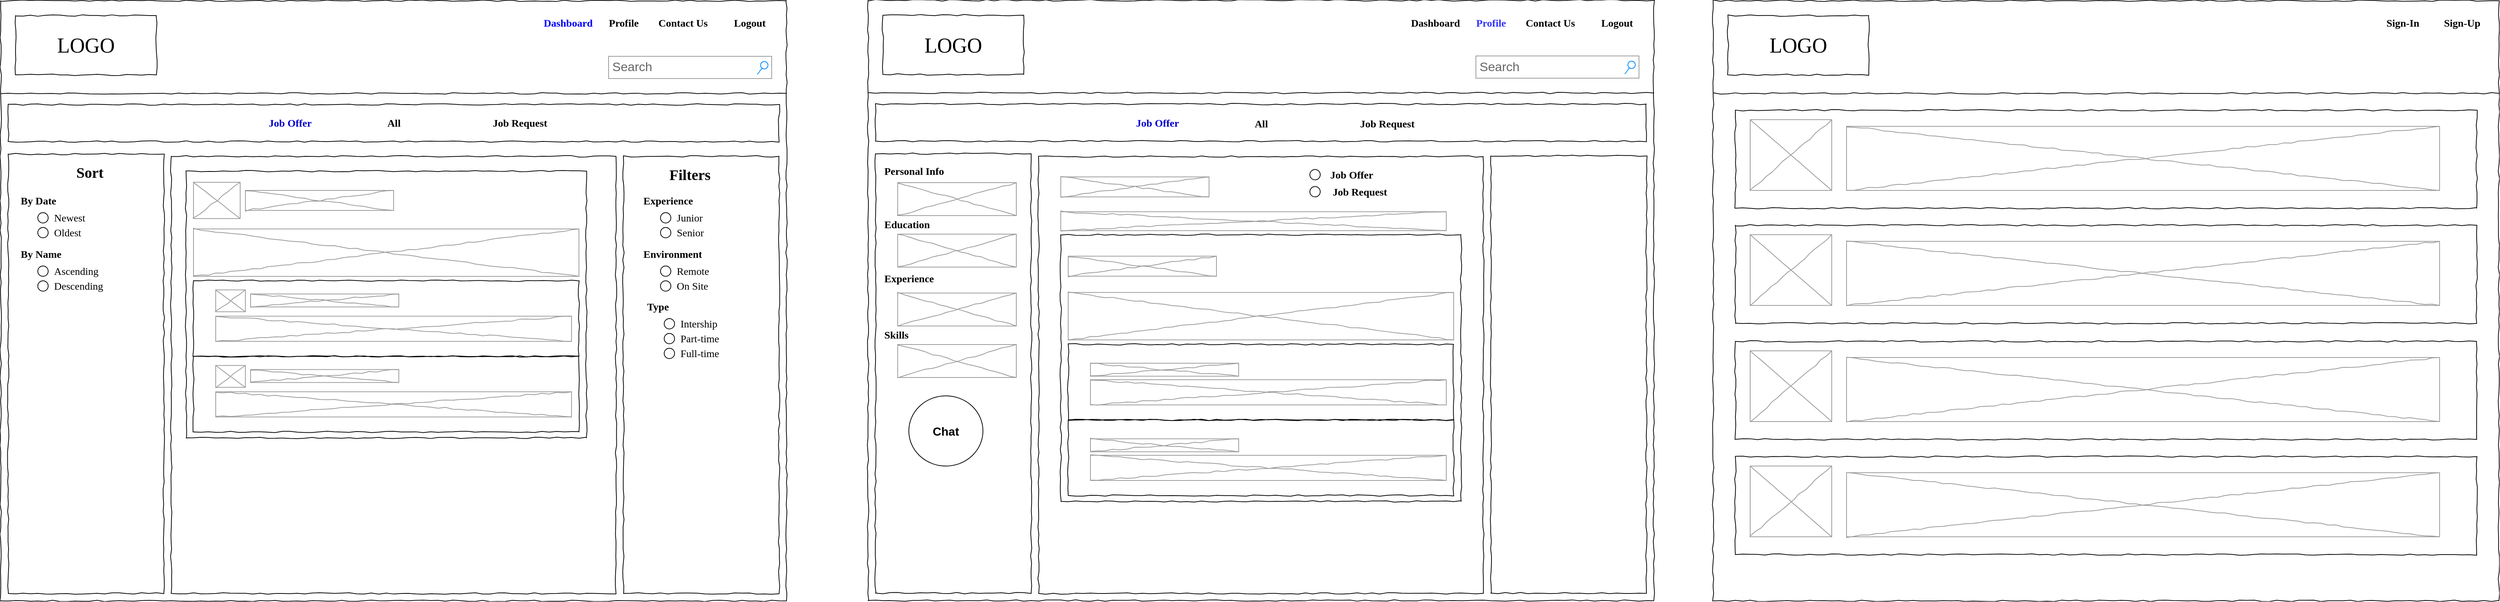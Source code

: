 <mxfile version="15.5.9" type="device"><diagram name="Page-1" id="03018318-947c-dd8e-b7a3-06fadd420f32"><mxGraphModel dx="1381" dy="795" grid="1" gridSize="10" guides="1" tooltips="1" connect="1" arrows="1" fold="1" page="1" pageScale="1" pageWidth="1100" pageHeight="850" background="none" math="0" shadow="0"><root><mxCell id="0"/><mxCell id="1" parent="0"/><mxCell id="y7gXymkeIAD5SX3N_3ZI-75" value="" style="whiteSpace=wrap;html=1;rounded=0;shadow=0;labelBackgroundColor=none;strokeWidth=1;fillColor=none;fontFamily=Verdana;fontSize=12;align=center;comic=1;" parent="1" vertex="1"><mxGeometry x="2030" y="229.5" width="210" height="590" as="geometry"/></mxCell><mxCell id="y7gXymkeIAD5SX3N_3ZI-49" value="" style="whiteSpace=wrap;html=1;rounded=0;shadow=0;labelBackgroundColor=none;strokeColor=#000000;strokeWidth=1;fillColor=none;fontFamily=Verdana;fontSize=12;fontColor=#000000;align=center;comic=1;" parent="1" vertex="1"><mxGeometry x="1190" y="19.5" width="1060" height="810" as="geometry"/></mxCell><mxCell id="y7gXymkeIAD5SX3N_3ZI-50" value="" style="whiteSpace=wrap;html=1;rounded=0;shadow=0;labelBackgroundColor=none;strokeWidth=1;fillColor=none;fontFamily=Verdana;fontSize=12;align=center;comic=1;" parent="1" vertex="1"><mxGeometry x="1420" y="230.25" width="600" height="589.75" as="geometry"/></mxCell><mxCell id="677b7b8949515195-1" value="" style="whiteSpace=wrap;html=1;rounded=0;shadow=0;labelBackgroundColor=none;strokeColor=#000000;strokeWidth=1;fillColor=none;fontFamily=Verdana;fontSize=12;fontColor=#000000;align=center;comic=1;" parent="1" vertex="1"><mxGeometry x="20" y="20" width="1060" height="810" as="geometry"/></mxCell><mxCell id="y7gXymkeIAD5SX3N_3ZI-36" value="" style="whiteSpace=wrap;html=1;rounded=0;shadow=0;labelBackgroundColor=none;strokeWidth=1;fillColor=none;fontFamily=Verdana;fontSize=12;align=center;comic=1;" parent="1" vertex="1"><mxGeometry x="250" y="230" width="600" height="590" as="geometry"/></mxCell><mxCell id="y7gXymkeIAD5SX3N_3ZI-38" value="" style="whiteSpace=wrap;html=1;rounded=0;shadow=0;labelBackgroundColor=none;strokeWidth=1;fillColor=none;fontFamily=Verdana;fontSize=12;align=center;comic=1;" parent="1" vertex="1"><mxGeometry x="270" y="250" width="540" height="360" as="geometry"/></mxCell><mxCell id="677b7b8949515195-2" value="LOGO" style="whiteSpace=wrap;html=1;rounded=0;shadow=0;labelBackgroundColor=none;strokeWidth=1;fontFamily=Verdana;fontSize=28;align=center;comic=1;" parent="1" vertex="1"><mxGeometry x="40" y="40" width="190" height="80" as="geometry"/></mxCell><mxCell id="677b7b8949515195-3" value="Search" style="strokeWidth=1;shadow=0;dashed=0;align=center;html=1;shape=mxgraph.mockup.forms.searchBox;strokeColor=#999999;mainText=;strokeColor2=#008cff;fontColor=#666666;fontSize=17;align=left;spacingLeft=3;rounded=0;labelBackgroundColor=none;comic=1;" parent="1" vertex="1"><mxGeometry x="840" y="95" width="220" height="30" as="geometry"/></mxCell><mxCell id="677b7b8949515195-4" value="&lt;b&gt;Dashboard&lt;/b&gt;" style="text;html=1;points=[];align=center;verticalAlign=top;spacingTop=-4;fontSize=14;fontFamily=Verdana;fontColor=#0000FF;" parent="1" vertex="1"><mxGeometry x="750" y="40" width="70" height="20" as="geometry"/></mxCell><mxCell id="677b7b8949515195-5" value="&lt;b&gt;Profile&lt;/b&gt;" style="text;html=1;points=[];align=center;verticalAlign=top;spacingTop=-4;fontSize=14;fontFamily=Verdana" parent="1" vertex="1"><mxGeometry x="830" y="40" width="60" height="20" as="geometry"/></mxCell><mxCell id="677b7b8949515195-6" value="&lt;b&gt;Contact Us&lt;/b&gt;" style="text;html=1;points=[];align=center;verticalAlign=top;spacingTop=-4;fontSize=14;fontFamily=Verdana" parent="1" vertex="1"><mxGeometry x="910" y="40" width="60" height="20" as="geometry"/></mxCell><mxCell id="677b7b8949515195-7" value="&lt;b&gt;Logout&lt;/b&gt;" style="text;html=1;points=[];align=center;verticalAlign=top;spacingTop=-4;fontSize=14;fontFamily=Verdana" parent="1" vertex="1"><mxGeometry x="1000" y="40" width="60" height="20" as="geometry"/></mxCell><mxCell id="677b7b8949515195-9" value="" style="line;strokeWidth=1;html=1;rounded=0;shadow=0;labelBackgroundColor=none;fillColor=none;fontFamily=Verdana;fontSize=14;fontColor=#000000;align=center;comic=1;" parent="1" vertex="1"><mxGeometry x="20" y="140" width="1060" height="10" as="geometry"/></mxCell><mxCell id="677b7b8949515195-10" value="" style="whiteSpace=wrap;html=1;rounded=0;shadow=0;labelBackgroundColor=none;strokeWidth=1;fillColor=none;fontFamily=Verdana;fontSize=12;align=center;comic=1;" parent="1" vertex="1"><mxGeometry x="30" y="160" width="1040" height="50" as="geometry"/></mxCell><mxCell id="677b7b8949515195-13" value="&lt;b&gt;Job Request&lt;/b&gt;" style="text;html=1;points=[];align=center;verticalAlign=top;spacingTop=-4;fontSize=14;fontFamily=Verdana" parent="1" vertex="1"><mxGeometry x="690" y="175" width="60" height="20" as="geometry"/></mxCell><mxCell id="677b7b8949515195-16" value="" style="verticalLabelPosition=bottom;shadow=0;dashed=0;align=center;html=1;verticalAlign=top;strokeWidth=1;shape=mxgraph.mockup.graphics.simpleIcon;strokeColor=#999999;rounded=0;labelBackgroundColor=none;fontFamily=Verdana;fontSize=14;fontColor=#000000;comic=1;" parent="1" vertex="1"><mxGeometry x="280" y="328" width="520" height="64" as="geometry"/></mxCell><mxCell id="677b7b8949515195-25" value="" style="whiteSpace=wrap;html=1;rounded=0;shadow=0;labelBackgroundColor=none;strokeWidth=1;fillColor=none;fontFamily=Verdana;fontSize=12;align=center;comic=1;" parent="1" vertex="1"><mxGeometry x="30" y="227" width="210" height="593" as="geometry"/></mxCell><mxCell id="677b7b8949515195-44" value="&lt;b style=&quot;font-size: 20px;&quot;&gt;Sort&lt;/b&gt;" style="text;html=1;points=[];align=left;verticalAlign=top;spacingTop=-4;fontSize=20;fontFamily=Verdana" parent="1" vertex="1"><mxGeometry x="120" y="237" width="70" height="30" as="geometry"/></mxCell><mxCell id="677b7b8949515195-45" value="&lt;b&gt;By Date&lt;/b&gt;" style="text;html=1;points=[];align=left;verticalAlign=top;spacingTop=-4;fontSize=14;fontFamily=Verdana" parent="1" vertex="1"><mxGeometry x="45" y="280" width="170" height="20" as="geometry"/></mxCell><mxCell id="y7gXymkeIAD5SX3N_3ZI-3" value="" style="ellipse;whiteSpace=wrap;html=1;align=center;" parent="1" vertex="1"><mxGeometry x="70" y="306" width="14" height="14" as="geometry"/></mxCell><mxCell id="y7gXymkeIAD5SX3N_3ZI-4" value="Newest" style="text;html=1;points=[];align=left;verticalAlign=top;spacingTop=-4;fontSize=14;fontFamily=Verdana" parent="1" vertex="1"><mxGeometry x="90" y="303" width="60" height="20" as="geometry"/></mxCell><mxCell id="y7gXymkeIAD5SX3N_3ZI-5" value="" style="ellipse;whiteSpace=wrap;html=1;align=center;" parent="1" vertex="1"><mxGeometry x="70" y="326" width="14" height="14" as="geometry"/></mxCell><mxCell id="y7gXymkeIAD5SX3N_3ZI-6" value="Oldest" style="text;html=1;points=[];align=left;verticalAlign=top;spacingTop=-4;fontSize=14;fontFamily=Verdana" parent="1" vertex="1"><mxGeometry x="90" y="323" width="60" height="20" as="geometry"/></mxCell><mxCell id="y7gXymkeIAD5SX3N_3ZI-11" value="&lt;b&gt;By Name&lt;/b&gt;" style="text;html=1;points=[];align=left;verticalAlign=top;spacingTop=-4;fontSize=14;fontFamily=Verdana" parent="1" vertex="1"><mxGeometry x="45" y="352" width="170" height="20" as="geometry"/></mxCell><mxCell id="y7gXymkeIAD5SX3N_3ZI-12" value="" style="ellipse;whiteSpace=wrap;html=1;align=center;" parent="1" vertex="1"><mxGeometry x="70" y="378" width="14" height="14" as="geometry"/></mxCell><mxCell id="y7gXymkeIAD5SX3N_3ZI-13" value="Ascending" style="text;html=1;points=[];align=left;verticalAlign=top;spacingTop=-4;fontSize=14;fontFamily=Verdana" parent="1" vertex="1"><mxGeometry x="90" y="375" width="60" height="20" as="geometry"/></mxCell><mxCell id="y7gXymkeIAD5SX3N_3ZI-14" value="" style="ellipse;whiteSpace=wrap;html=1;align=center;" parent="1" vertex="1"><mxGeometry x="70" y="398" width="14" height="14" as="geometry"/></mxCell><mxCell id="y7gXymkeIAD5SX3N_3ZI-15" value="Descending" style="text;html=1;points=[];align=left;verticalAlign=top;spacingTop=-4;fontSize=14;fontFamily=Verdana" parent="1" vertex="1"><mxGeometry x="90" y="395" width="60" height="20" as="geometry"/></mxCell><mxCell id="y7gXymkeIAD5SX3N_3ZI-16" value="" style="whiteSpace=wrap;html=1;rounded=0;shadow=0;labelBackgroundColor=none;strokeWidth=1;fillColor=none;fontFamily=Verdana;fontSize=12;align=center;comic=1;" parent="1" vertex="1"><mxGeometry x="860" y="230" width="210" height="590" as="geometry"/></mxCell><mxCell id="y7gXymkeIAD5SX3N_3ZI-17" value="&lt;b style=&quot;font-size: 20px&quot;&gt;Filters&lt;/b&gt;" style="text;html=1;points=[];align=left;verticalAlign=top;spacingTop=-4;fontSize=20;fontFamily=Verdana" parent="1" vertex="1"><mxGeometry x="920" y="240" width="70" height="30" as="geometry"/></mxCell><mxCell id="y7gXymkeIAD5SX3N_3ZI-18" value="&lt;b&gt;Experience&lt;/b&gt;" style="text;html=1;points=[];align=left;verticalAlign=top;spacingTop=-4;fontSize=14;fontFamily=Verdana" parent="1" vertex="1"><mxGeometry x="885" y="280" width="170" height="20" as="geometry"/></mxCell><mxCell id="y7gXymkeIAD5SX3N_3ZI-19" value="" style="ellipse;whiteSpace=wrap;html=1;align=center;" parent="1" vertex="1"><mxGeometry x="910" y="306" width="14" height="14" as="geometry"/></mxCell><mxCell id="y7gXymkeIAD5SX3N_3ZI-20" value="Junior" style="text;html=1;points=[];align=left;verticalAlign=top;spacingTop=-4;fontSize=14;fontFamily=Verdana" parent="1" vertex="1"><mxGeometry x="930" y="303" width="60" height="20" as="geometry"/></mxCell><mxCell id="y7gXymkeIAD5SX3N_3ZI-21" value="" style="ellipse;whiteSpace=wrap;html=1;align=center;" parent="1" vertex="1"><mxGeometry x="910" y="326" width="14" height="14" as="geometry"/></mxCell><mxCell id="y7gXymkeIAD5SX3N_3ZI-22" value="Senior" style="text;html=1;points=[];align=left;verticalAlign=top;spacingTop=-4;fontSize=14;fontFamily=Verdana" parent="1" vertex="1"><mxGeometry x="930" y="323" width="60" height="20" as="geometry"/></mxCell><mxCell id="y7gXymkeIAD5SX3N_3ZI-23" value="&lt;b&gt;Environment&lt;/b&gt;" style="text;html=1;points=[];align=left;verticalAlign=top;spacingTop=-4;fontSize=14;fontFamily=Verdana" parent="1" vertex="1"><mxGeometry x="885" y="352" width="170" height="20" as="geometry"/></mxCell><mxCell id="y7gXymkeIAD5SX3N_3ZI-24" value="" style="ellipse;whiteSpace=wrap;html=1;align=center;" parent="1" vertex="1"><mxGeometry x="910" y="378" width="14" height="14" as="geometry"/></mxCell><mxCell id="y7gXymkeIAD5SX3N_3ZI-25" value="Remote" style="text;html=1;points=[];align=left;verticalAlign=top;spacingTop=-4;fontSize=14;fontFamily=Verdana" parent="1" vertex="1"><mxGeometry x="930" y="375" width="60" height="20" as="geometry"/></mxCell><mxCell id="y7gXymkeIAD5SX3N_3ZI-26" value="" style="ellipse;whiteSpace=wrap;html=1;align=center;" parent="1" vertex="1"><mxGeometry x="910" y="398" width="14" height="14" as="geometry"/></mxCell><mxCell id="y7gXymkeIAD5SX3N_3ZI-27" value="On Site" style="text;html=1;points=[];align=left;verticalAlign=top;spacingTop=-4;fontSize=14;fontFamily=Verdana" parent="1" vertex="1"><mxGeometry x="930" y="395" width="60" height="20" as="geometry"/></mxCell><mxCell id="y7gXymkeIAD5SX3N_3ZI-28" value="&lt;b&gt;Type&lt;/b&gt;" style="text;html=1;points=[];align=left;verticalAlign=top;spacingTop=-4;fontSize=14;fontFamily=Verdana" parent="1" vertex="1"><mxGeometry x="890" y="423" width="170" height="20" as="geometry"/></mxCell><mxCell id="y7gXymkeIAD5SX3N_3ZI-29" value="" style="ellipse;whiteSpace=wrap;html=1;align=center;" parent="1" vertex="1"><mxGeometry x="915" y="449" width="14" height="14" as="geometry"/></mxCell><mxCell id="y7gXymkeIAD5SX3N_3ZI-30" value="Intership" style="text;html=1;points=[];align=left;verticalAlign=top;spacingTop=-4;fontSize=14;fontFamily=Verdana" parent="1" vertex="1"><mxGeometry x="935" y="446" width="60" height="20" as="geometry"/></mxCell><mxCell id="y7gXymkeIAD5SX3N_3ZI-31" value="" style="ellipse;whiteSpace=wrap;html=1;align=center;" parent="1" vertex="1"><mxGeometry x="915" y="469" width="14" height="14" as="geometry"/></mxCell><mxCell id="y7gXymkeIAD5SX3N_3ZI-32" value="Part-time" style="text;html=1;points=[];align=left;verticalAlign=top;spacingTop=-4;fontSize=14;fontFamily=Verdana" parent="1" vertex="1"><mxGeometry x="935" y="466" width="60" height="20" as="geometry"/></mxCell><mxCell id="y7gXymkeIAD5SX3N_3ZI-34" value="" style="ellipse;whiteSpace=wrap;html=1;align=center;" parent="1" vertex="1"><mxGeometry x="915" y="489" width="14" height="14" as="geometry"/></mxCell><mxCell id="y7gXymkeIAD5SX3N_3ZI-35" value="Full-time" style="text;html=1;points=[];align=left;verticalAlign=top;spacingTop=-4;fontSize=14;fontFamily=Verdana" parent="1" vertex="1"><mxGeometry x="935" y="486" width="60" height="20" as="geometry"/></mxCell><mxCell id="y7gXymkeIAD5SX3N_3ZI-37" value="" style="verticalLabelPosition=bottom;shadow=0;dashed=0;align=center;html=1;verticalAlign=top;strokeWidth=1;shape=mxgraph.mockup.graphics.simpleIcon;strokeColor=#999999;rounded=0;labelBackgroundColor=none;fontFamily=Verdana;fontSize=14;fontColor=#000000;comic=1;" parent="1" vertex="1"><mxGeometry x="280" y="265" width="63" height="49" as="geometry"/></mxCell><mxCell id="y7gXymkeIAD5SX3N_3ZI-39" value="" style="verticalLabelPosition=bottom;shadow=0;dashed=0;align=center;html=1;verticalAlign=top;strokeWidth=1;shape=mxgraph.mockup.graphics.simpleIcon;strokeColor=#999999;rounded=0;labelBackgroundColor=none;fontFamily=Verdana;fontSize=14;fontColor=#000000;comic=1;" parent="1" vertex="1"><mxGeometry x="350" y="276" width="200" height="27" as="geometry"/></mxCell><mxCell id="y7gXymkeIAD5SX3N_3ZI-41" value="" style="whiteSpace=wrap;html=1;rounded=0;shadow=0;labelBackgroundColor=none;strokeWidth=1;fillColor=none;fontFamily=Verdana;fontSize=12;align=center;comic=1;" parent="1" vertex="1"><mxGeometry x="280" y="398" width="520" height="102" as="geometry"/></mxCell><mxCell id="y7gXymkeIAD5SX3N_3ZI-42" value="" style="verticalLabelPosition=bottom;shadow=0;dashed=0;align=center;html=1;verticalAlign=top;strokeWidth=1;shape=mxgraph.mockup.graphics.simpleIcon;strokeColor=#999999;rounded=0;labelBackgroundColor=none;fontFamily=Verdana;fontSize=14;fontColor=#000000;comic=1;" parent="1" vertex="1"><mxGeometry x="310" y="445.75" width="480" height="34" as="geometry"/></mxCell><mxCell id="y7gXymkeIAD5SX3N_3ZI-43" value="" style="verticalLabelPosition=bottom;shadow=0;dashed=0;align=center;html=1;verticalAlign=top;strokeWidth=1;shape=mxgraph.mockup.graphics.simpleIcon;strokeColor=#999999;rounded=0;labelBackgroundColor=none;fontFamily=Verdana;fontSize=14;fontColor=#000000;comic=1;" parent="1" vertex="1"><mxGeometry x="310" y="410.25" width="40" height="29.5" as="geometry"/></mxCell><mxCell id="y7gXymkeIAD5SX3N_3ZI-44" value="" style="verticalLabelPosition=bottom;shadow=0;dashed=0;align=center;html=1;verticalAlign=top;strokeWidth=1;shape=mxgraph.mockup.graphics.simpleIcon;strokeColor=#999999;rounded=0;labelBackgroundColor=none;fontFamily=Verdana;fontSize=14;fontColor=#000000;comic=1;" parent="1" vertex="1"><mxGeometry x="357" y="415.75" width="200" height="17.5" as="geometry"/></mxCell><mxCell id="y7gXymkeIAD5SX3N_3ZI-45" value="" style="whiteSpace=wrap;html=1;rounded=0;shadow=0;labelBackgroundColor=none;strokeWidth=1;fillColor=none;fontFamily=Verdana;fontSize=12;align=center;comic=1;" parent="1" vertex="1"><mxGeometry x="280" y="500" width="520" height="102" as="geometry"/></mxCell><mxCell id="y7gXymkeIAD5SX3N_3ZI-46" value="" style="verticalLabelPosition=bottom;shadow=0;dashed=0;align=center;html=1;verticalAlign=top;strokeWidth=1;shape=mxgraph.mockup.graphics.simpleIcon;strokeColor=#999999;rounded=0;labelBackgroundColor=none;fontFamily=Verdana;fontSize=14;fontColor=#000000;comic=1;" parent="1" vertex="1"><mxGeometry x="310" y="547.75" width="480" height="34" as="geometry"/></mxCell><mxCell id="y7gXymkeIAD5SX3N_3ZI-47" value="" style="verticalLabelPosition=bottom;shadow=0;dashed=0;align=center;html=1;verticalAlign=top;strokeWidth=1;shape=mxgraph.mockup.graphics.simpleIcon;strokeColor=#999999;rounded=0;labelBackgroundColor=none;fontFamily=Verdana;fontSize=14;fontColor=#000000;comic=1;" parent="1" vertex="1"><mxGeometry x="310" y="512.25" width="40" height="29.5" as="geometry"/></mxCell><mxCell id="y7gXymkeIAD5SX3N_3ZI-48" value="" style="verticalLabelPosition=bottom;shadow=0;dashed=0;align=center;html=1;verticalAlign=top;strokeWidth=1;shape=mxgraph.mockup.graphics.simpleIcon;strokeColor=#999999;rounded=0;labelBackgroundColor=none;fontFamily=Verdana;fontSize=14;fontColor=#000000;comic=1;" parent="1" vertex="1"><mxGeometry x="357" y="517.75" width="200" height="17.5" as="geometry"/></mxCell><mxCell id="y7gXymkeIAD5SX3N_3ZI-52" value="LOGO" style="whiteSpace=wrap;html=1;rounded=0;shadow=0;labelBackgroundColor=none;strokeWidth=1;fontFamily=Verdana;fontSize=28;align=center;comic=1;" parent="1" vertex="1"><mxGeometry x="1210" y="39.5" width="190" height="80" as="geometry"/></mxCell><mxCell id="y7gXymkeIAD5SX3N_3ZI-53" value="Search" style="strokeWidth=1;shadow=0;dashed=0;align=center;html=1;shape=mxgraph.mockup.forms.searchBox;strokeColor=#999999;mainText=;strokeColor2=#008cff;fontColor=#666666;fontSize=17;align=left;spacingLeft=3;rounded=0;labelBackgroundColor=none;comic=1;" parent="1" vertex="1"><mxGeometry x="2010" y="94.5" width="220" height="30" as="geometry"/></mxCell><mxCell id="y7gXymkeIAD5SX3N_3ZI-54" value="&lt;b&gt;Dashboard&lt;/b&gt;" style="text;html=1;points=[];align=center;verticalAlign=top;spacingTop=-4;fontSize=14;fontFamily=Verdana;fontColor=#000000;" parent="1" vertex="1"><mxGeometry x="1920" y="39.5" width="70" height="20" as="geometry"/></mxCell><mxCell id="y7gXymkeIAD5SX3N_3ZI-55" value="&lt;b&gt;Profile&lt;/b&gt;" style="text;html=1;points=[];align=center;verticalAlign=top;spacingTop=-4;fontSize=14;fontFamily=Verdana;fontColor=#3333FF;" parent="1" vertex="1"><mxGeometry x="2000" y="39.5" width="60" height="20" as="geometry"/></mxCell><mxCell id="y7gXymkeIAD5SX3N_3ZI-56" value="&lt;b&gt;Contact Us&lt;/b&gt;" style="text;html=1;points=[];align=center;verticalAlign=top;spacingTop=-4;fontSize=14;fontFamily=Verdana" parent="1" vertex="1"><mxGeometry x="2080" y="39.5" width="60" height="20" as="geometry"/></mxCell><mxCell id="y7gXymkeIAD5SX3N_3ZI-57" value="&lt;b&gt;Logout&lt;/b&gt;" style="text;html=1;points=[];align=center;verticalAlign=top;spacingTop=-4;fontSize=14;fontFamily=Verdana" parent="1" vertex="1"><mxGeometry x="2170" y="39.5" width="60" height="20" as="geometry"/></mxCell><mxCell id="y7gXymkeIAD5SX3N_3ZI-58" value="" style="line;strokeWidth=1;html=1;rounded=0;shadow=0;labelBackgroundColor=none;fillColor=none;fontFamily=Verdana;fontSize=14;fontColor=#000000;align=center;comic=1;" parent="1" vertex="1"><mxGeometry x="1190" y="139.5" width="1060" height="10" as="geometry"/></mxCell><mxCell id="y7gXymkeIAD5SX3N_3ZI-59" value="" style="whiteSpace=wrap;html=1;rounded=0;shadow=0;labelBackgroundColor=none;strokeWidth=1;fillColor=none;fontFamily=Verdana;fontSize=12;align=center;comic=1;" parent="1" vertex="1"><mxGeometry x="1200" y="159.5" width="1040" height="50" as="geometry"/></mxCell><mxCell id="y7gXymkeIAD5SX3N_3ZI-63" value="" style="whiteSpace=wrap;html=1;rounded=0;shadow=0;labelBackgroundColor=none;strokeWidth=1;fillColor=none;fontFamily=Verdana;fontSize=12;align=center;comic=1;" parent="1" vertex="1"><mxGeometry x="1200" y="226.5" width="210" height="593" as="geometry"/></mxCell><mxCell id="y7gXymkeIAD5SX3N_3ZI-65" value="&lt;b&gt;Personal Info&lt;/b&gt;" style="text;html=1;points=[];align=left;verticalAlign=top;spacingTop=-4;fontSize=14;fontFamily=Verdana" parent="1" vertex="1"><mxGeometry x="1210" y="239.5" width="170" height="20" as="geometry"/></mxCell><mxCell id="y7gXymkeIAD5SX3N_3ZI-70" value="&lt;b&gt;Education&lt;/b&gt;" style="text;html=1;points=[];align=left;verticalAlign=top;spacingTop=-4;fontSize=14;fontFamily=Verdana" parent="1" vertex="1"><mxGeometry x="1210" y="311.5" width="170" height="18.5" as="geometry"/></mxCell><mxCell id="y7gXymkeIAD5SX3N_3ZI-104" value="&lt;b&gt;Experience&lt;/b&gt;" style="text;html=1;points=[];align=left;verticalAlign=top;spacingTop=-4;fontSize=14;fontFamily=Verdana" parent="1" vertex="1"><mxGeometry x="1210" y="384.5" width="170" height="18.5" as="geometry"/></mxCell><mxCell id="y7gXymkeIAD5SX3N_3ZI-105" value="&lt;b&gt;Skills&lt;/b&gt;" style="text;html=1;points=[];align=left;verticalAlign=top;spacingTop=-4;fontSize=14;fontFamily=Verdana" parent="1" vertex="1"><mxGeometry x="1210" y="460.75" width="170" height="18.5" as="geometry"/></mxCell><mxCell id="y7gXymkeIAD5SX3N_3ZI-106" value="" style="verticalLabelPosition=bottom;shadow=0;dashed=0;align=center;html=1;verticalAlign=top;strokeWidth=1;shape=mxgraph.mockup.graphics.simpleIcon;strokeColor=#999999;rounded=0;labelBackgroundColor=none;fontFamily=Verdana;fontSize=14;fontColor=#000000;comic=1;" parent="1" vertex="1"><mxGeometry x="1230" y="265.5" width="160" height="44.5" as="geometry"/></mxCell><mxCell id="y7gXymkeIAD5SX3N_3ZI-107" value="" style="verticalLabelPosition=bottom;shadow=0;dashed=0;align=center;html=1;verticalAlign=top;strokeWidth=1;shape=mxgraph.mockup.graphics.simpleIcon;strokeColor=#999999;rounded=0;labelBackgroundColor=none;fontFamily=Verdana;fontSize=14;fontColor=#000000;comic=1;" parent="1" vertex="1"><mxGeometry x="1230" y="335" width="160" height="44.5" as="geometry"/></mxCell><mxCell id="y7gXymkeIAD5SX3N_3ZI-109" value="" style="verticalLabelPosition=bottom;shadow=0;dashed=0;align=center;html=1;verticalAlign=top;strokeWidth=1;shape=mxgraph.mockup.graphics.simpleIcon;strokeColor=#999999;rounded=0;labelBackgroundColor=none;fontFamily=Verdana;fontSize=14;fontColor=#000000;comic=1;" parent="1" vertex="1"><mxGeometry x="1230" y="414.5" width="160" height="44.5" as="geometry"/></mxCell><mxCell id="y7gXymkeIAD5SX3N_3ZI-110" value="" style="verticalLabelPosition=bottom;shadow=0;dashed=0;align=center;html=1;verticalAlign=top;strokeWidth=1;shape=mxgraph.mockup.graphics.simpleIcon;strokeColor=#999999;rounded=0;labelBackgroundColor=none;fontFamily=Verdana;fontSize=14;fontColor=#000000;comic=1;" parent="1" vertex="1"><mxGeometry x="1230" y="484" width="160" height="44.5" as="geometry"/></mxCell><mxCell id="y7gXymkeIAD5SX3N_3ZI-111" value="" style="whiteSpace=wrap;html=1;rounded=0;shadow=0;labelBackgroundColor=none;strokeWidth=1;fillColor=none;fontFamily=Verdana;fontSize=12;align=center;comic=1;" parent="1" vertex="1"><mxGeometry x="1450" y="335.75" width="540" height="360" as="geometry"/></mxCell><mxCell id="y7gXymkeIAD5SX3N_3ZI-112" value="" style="verticalLabelPosition=bottom;shadow=0;dashed=0;align=center;html=1;verticalAlign=top;strokeWidth=1;shape=mxgraph.mockup.graphics.simpleIcon;strokeColor=#999999;rounded=0;labelBackgroundColor=none;fontFamily=Verdana;fontSize=14;fontColor=#000000;comic=1;" parent="1" vertex="1"><mxGeometry x="1460" y="413.75" width="520" height="64" as="geometry"/></mxCell><mxCell id="y7gXymkeIAD5SX3N_3ZI-131" value="" style="verticalLabelPosition=bottom;shadow=0;dashed=0;align=center;html=1;verticalAlign=top;strokeWidth=1;shape=mxgraph.mockup.graphics.simpleIcon;strokeColor=#999999;rounded=0;labelBackgroundColor=none;fontFamily=Verdana;fontSize=14;fontColor=#000000;comic=1;" parent="1" vertex="1"><mxGeometry x="1460" y="364.75" width="200" height="27" as="geometry"/></mxCell><mxCell id="y7gXymkeIAD5SX3N_3ZI-132" value="" style="whiteSpace=wrap;html=1;rounded=0;shadow=0;labelBackgroundColor=none;strokeWidth=1;fillColor=none;fontFamily=Verdana;fontSize=12;align=center;comic=1;" parent="1" vertex="1"><mxGeometry x="1460" y="483.75" width="520" height="102" as="geometry"/></mxCell><mxCell id="y7gXymkeIAD5SX3N_3ZI-133" value="" style="verticalLabelPosition=bottom;shadow=0;dashed=0;align=center;html=1;verticalAlign=top;strokeWidth=1;shape=mxgraph.mockup.graphics.simpleIcon;strokeColor=#999999;rounded=0;labelBackgroundColor=none;fontFamily=Verdana;fontSize=14;fontColor=#000000;comic=1;" parent="1" vertex="1"><mxGeometry x="1490" y="531.5" width="480" height="34" as="geometry"/></mxCell><mxCell id="y7gXymkeIAD5SX3N_3ZI-135" value="" style="verticalLabelPosition=bottom;shadow=0;dashed=0;align=center;html=1;verticalAlign=top;strokeWidth=1;shape=mxgraph.mockup.graphics.simpleIcon;strokeColor=#999999;rounded=0;labelBackgroundColor=none;fontFamily=Verdana;fontSize=14;fontColor=#000000;comic=1;" parent="1" vertex="1"><mxGeometry x="1490" y="509.25" width="200" height="17.5" as="geometry"/></mxCell><mxCell id="y7gXymkeIAD5SX3N_3ZI-136" value="" style="whiteSpace=wrap;html=1;rounded=0;shadow=0;labelBackgroundColor=none;strokeWidth=1;fillColor=none;fontFamily=Verdana;fontSize=12;align=center;comic=1;" parent="1" vertex="1"><mxGeometry x="1460" y="585.75" width="520" height="102" as="geometry"/></mxCell><mxCell id="y7gXymkeIAD5SX3N_3ZI-137" value="" style="verticalLabelPosition=bottom;shadow=0;dashed=0;align=center;html=1;verticalAlign=top;strokeWidth=1;shape=mxgraph.mockup.graphics.simpleIcon;strokeColor=#999999;rounded=0;labelBackgroundColor=none;fontFamily=Verdana;fontSize=14;fontColor=#000000;comic=1;" parent="1" vertex="1"><mxGeometry x="1490" y="633.5" width="480" height="34" as="geometry"/></mxCell><mxCell id="y7gXymkeIAD5SX3N_3ZI-139" value="" style="verticalLabelPosition=bottom;shadow=0;dashed=0;align=center;html=1;verticalAlign=top;strokeWidth=1;shape=mxgraph.mockup.graphics.simpleIcon;strokeColor=#999999;rounded=0;labelBackgroundColor=none;fontFamily=Verdana;fontSize=14;fontColor=#000000;comic=1;" parent="1" vertex="1"><mxGeometry x="1490" y="611.25" width="200" height="17.5" as="geometry"/></mxCell><mxCell id="y7gXymkeIAD5SX3N_3ZI-140" value="" style="verticalLabelPosition=bottom;shadow=0;dashed=0;align=center;html=1;verticalAlign=top;strokeWidth=1;shape=mxgraph.mockup.graphics.simpleIcon;strokeColor=#999999;rounded=0;labelBackgroundColor=none;fontFamily=Verdana;fontSize=14;fontColor=#000000;comic=1;" parent="1" vertex="1"><mxGeometry x="1450" y="304.75" width="520" height="25.5" as="geometry"/></mxCell><mxCell id="y7gXymkeIAD5SX3N_3ZI-142" value="" style="verticalLabelPosition=bottom;shadow=0;dashed=0;align=center;html=1;verticalAlign=top;strokeWidth=1;shape=mxgraph.mockup.graphics.simpleIcon;strokeColor=#999999;rounded=0;labelBackgroundColor=none;fontFamily=Verdana;fontSize=14;fontColor=#000000;comic=1;" parent="1" vertex="1"><mxGeometry x="1450" y="257.75" width="200" height="27" as="geometry"/></mxCell><mxCell id="y7gXymkeIAD5SX3N_3ZI-143" value="&lt;b&gt;Job Offer&lt;/b&gt;" style="text;html=1;points=[];align=center;verticalAlign=top;spacingTop=-4;fontSize=14;fontFamily=Verdana" parent="1" vertex="1"><mxGeometry x="1793" y="244.75" width="97" height="20" as="geometry"/></mxCell><mxCell id="y7gXymkeIAD5SX3N_3ZI-144" value="&lt;b&gt;Job Request&lt;/b&gt;" style="text;html=1;points=[];align=center;verticalAlign=top;spacingTop=-4;fontSize=14;fontFamily=Verdana" parent="1" vertex="1"><mxGeometry x="1796" y="267.75" width="114" height="20" as="geometry"/></mxCell><mxCell id="y7gXymkeIAD5SX3N_3ZI-145" value="" style="ellipse;whiteSpace=wrap;html=1;align=center;" parent="1" vertex="1"><mxGeometry x="1786" y="247.75" width="14" height="14" as="geometry"/></mxCell><mxCell id="y7gXymkeIAD5SX3N_3ZI-146" value="" style="ellipse;whiteSpace=wrap;html=1;align=center;" parent="1" vertex="1"><mxGeometry x="1786" y="270.75" width="14" height="14" as="geometry"/></mxCell><mxCell id="y7gXymkeIAD5SX3N_3ZI-149" value="" style="whiteSpace=wrap;html=1;rounded=0;shadow=0;labelBackgroundColor=none;strokeColor=#000000;strokeWidth=1;fillColor=none;fontFamily=Verdana;fontSize=12;fontColor=#000000;align=center;comic=1;" parent="1" vertex="1"><mxGeometry x="2330" y="20" width="1060" height="810" as="geometry"/></mxCell><mxCell id="y7gXymkeIAD5SX3N_3ZI-151" value="LOGO" style="whiteSpace=wrap;html=1;rounded=0;shadow=0;labelBackgroundColor=none;strokeWidth=1;fontFamily=Verdana;fontSize=28;align=center;comic=1;" parent="1" vertex="1"><mxGeometry x="2350" y="40" width="190" height="80" as="geometry"/></mxCell><mxCell id="y7gXymkeIAD5SX3N_3ZI-155" value="&lt;b&gt;Sign-In&lt;/b&gt;" style="text;html=1;points=[];align=center;verticalAlign=top;spacingTop=-4;fontSize=14;fontFamily=Verdana" parent="1" vertex="1"><mxGeometry x="3230" y="39.5" width="60" height="20" as="geometry"/></mxCell><mxCell id="y7gXymkeIAD5SX3N_3ZI-156" value="&lt;b&gt;Sign-Up&lt;/b&gt;" style="text;html=1;points=[];align=center;verticalAlign=top;spacingTop=-4;fontSize=14;fontFamily=Verdana" parent="1" vertex="1"><mxGeometry x="3310" y="40" width="60" height="20" as="geometry"/></mxCell><mxCell id="y7gXymkeIAD5SX3N_3ZI-157" value="" style="line;strokeWidth=1;html=1;rounded=0;shadow=0;labelBackgroundColor=none;fillColor=none;fontFamily=Verdana;fontSize=14;fontColor=#000000;align=center;comic=1;" parent="1" vertex="1"><mxGeometry x="2330" y="140" width="1060" height="10" as="geometry"/></mxCell><mxCell id="y7gXymkeIAD5SX3N_3ZI-191" value="" style="whiteSpace=wrap;html=1;rounded=0;shadow=0;labelBackgroundColor=none;strokeWidth=1;fillColor=none;fontFamily=Verdana;fontSize=12;align=center;comic=1;" parent="1" vertex="1"><mxGeometry x="2360" y="167.75" width="1000" height="132.25" as="geometry"/></mxCell><mxCell id="y7gXymkeIAD5SX3N_3ZI-194" value="" style="verticalLabelPosition=bottom;shadow=0;dashed=0;align=center;html=1;verticalAlign=top;strokeWidth=1;shape=mxgraph.mockup.graphics.simpleIcon;strokeColor=#999999;rounded=0;labelBackgroundColor=none;fontFamily=Verdana;fontSize=14;fontColor=#000000;comic=1;" parent="1" vertex="1"><mxGeometry x="2380" y="180.5" width="110" height="95.5" as="geometry"/></mxCell><mxCell id="y7gXymkeIAD5SX3N_3ZI-195" value="" style="verticalLabelPosition=bottom;shadow=0;dashed=0;align=center;html=1;verticalAlign=top;strokeWidth=1;shape=mxgraph.mockup.graphics.simpleIcon;strokeColor=#999999;rounded=0;labelBackgroundColor=none;fontFamily=Verdana;fontSize=14;fontColor=#000000;comic=1;" parent="1" vertex="1"><mxGeometry x="2510" y="189.5" width="800" height="86.5" as="geometry"/></mxCell><mxCell id="y7gXymkeIAD5SX3N_3ZI-196" value="" style="whiteSpace=wrap;html=1;rounded=0;shadow=0;labelBackgroundColor=none;strokeWidth=1;fillColor=none;fontFamily=Verdana;fontSize=12;align=center;comic=1;" parent="1" vertex="1"><mxGeometry x="2360" y="323" width="1000" height="132.25" as="geometry"/></mxCell><mxCell id="y7gXymkeIAD5SX3N_3ZI-197" value="" style="verticalLabelPosition=bottom;shadow=0;dashed=0;align=center;html=1;verticalAlign=top;strokeWidth=1;shape=mxgraph.mockup.graphics.simpleIcon;strokeColor=#999999;rounded=0;labelBackgroundColor=none;fontFamily=Verdana;fontSize=14;fontColor=#000000;comic=1;" parent="1" vertex="1"><mxGeometry x="2380" y="335.75" width="110" height="95.5" as="geometry"/></mxCell><mxCell id="y7gXymkeIAD5SX3N_3ZI-198" value="" style="verticalLabelPosition=bottom;shadow=0;dashed=0;align=center;html=1;verticalAlign=top;strokeWidth=1;shape=mxgraph.mockup.graphics.simpleIcon;strokeColor=#999999;rounded=0;labelBackgroundColor=none;fontFamily=Verdana;fontSize=14;fontColor=#000000;comic=1;" parent="1" vertex="1"><mxGeometry x="2510" y="344.75" width="800" height="86.5" as="geometry"/></mxCell><mxCell id="y7gXymkeIAD5SX3N_3ZI-199" value="" style="whiteSpace=wrap;html=1;rounded=0;shadow=0;labelBackgroundColor=none;strokeWidth=1;fillColor=none;fontFamily=Verdana;fontSize=12;align=center;comic=1;" parent="1" vertex="1"><mxGeometry x="2360" y="479.75" width="1000" height="132.25" as="geometry"/></mxCell><mxCell id="y7gXymkeIAD5SX3N_3ZI-200" value="" style="verticalLabelPosition=bottom;shadow=0;dashed=0;align=center;html=1;verticalAlign=top;strokeWidth=1;shape=mxgraph.mockup.graphics.simpleIcon;strokeColor=#999999;rounded=0;labelBackgroundColor=none;fontFamily=Verdana;fontSize=14;fontColor=#000000;comic=1;" parent="1" vertex="1"><mxGeometry x="2380" y="492.5" width="110" height="95.5" as="geometry"/></mxCell><mxCell id="y7gXymkeIAD5SX3N_3ZI-201" value="" style="verticalLabelPosition=bottom;shadow=0;dashed=0;align=center;html=1;verticalAlign=top;strokeWidth=1;shape=mxgraph.mockup.graphics.simpleIcon;strokeColor=#999999;rounded=0;labelBackgroundColor=none;fontFamily=Verdana;fontSize=14;fontColor=#000000;comic=1;" parent="1" vertex="1"><mxGeometry x="2510" y="501.5" width="800" height="86.5" as="geometry"/></mxCell><mxCell id="y7gXymkeIAD5SX3N_3ZI-202" value="" style="whiteSpace=wrap;html=1;rounded=0;shadow=0;labelBackgroundColor=none;strokeWidth=1;fillColor=none;fontFamily=Verdana;fontSize=12;align=center;comic=1;" parent="1" vertex="1"><mxGeometry x="2360" y="635.25" width="1000" height="132.25" as="geometry"/></mxCell><mxCell id="y7gXymkeIAD5SX3N_3ZI-203" value="" style="verticalLabelPosition=bottom;shadow=0;dashed=0;align=center;html=1;verticalAlign=top;strokeWidth=1;shape=mxgraph.mockup.graphics.simpleIcon;strokeColor=#999999;rounded=0;labelBackgroundColor=none;fontFamily=Verdana;fontSize=14;fontColor=#000000;comic=1;" parent="1" vertex="1"><mxGeometry x="2380" y="648" width="110" height="95.5" as="geometry"/></mxCell><mxCell id="y7gXymkeIAD5SX3N_3ZI-204" value="" style="verticalLabelPosition=bottom;shadow=0;dashed=0;align=center;html=1;verticalAlign=top;strokeWidth=1;shape=mxgraph.mockup.graphics.simpleIcon;strokeColor=#999999;rounded=0;labelBackgroundColor=none;fontFamily=Verdana;fontSize=14;fontColor=#000000;comic=1;" parent="1" vertex="1"><mxGeometry x="2510" y="657" width="800" height="86.5" as="geometry"/></mxCell><mxCell id="677b7b8949515195-12" value="&lt;b&gt;Job Offer&lt;/b&gt;" style="text;html=1;points=[];align=center;verticalAlign=top;spacingTop=-4;fontSize=14;fontFamily=Verdana;fontColor=#0000CC;" parent="1" vertex="1"><mxGeometry x="380" y="174.5" width="60" height="20" as="geometry"/></mxCell><mxCell id="dIZdW7U7zRQWRzgDsY9--1" value="&lt;b&gt;All&lt;/b&gt;" style="text;html=1;points=[];align=center;verticalAlign=top;spacingTop=-4;fontSize=14;fontFamily=Verdana" parent="1" vertex="1"><mxGeometry x="520" y="175" width="60" height="20" as="geometry"/></mxCell><mxCell id="dIZdW7U7zRQWRzgDsY9--2" value="&lt;b&gt;Job Request&lt;/b&gt;" style="text;html=1;points=[];align=center;verticalAlign=top;spacingTop=-4;fontSize=14;fontFamily=Verdana" parent="1" vertex="1"><mxGeometry x="1860" y="175.5" width="60" height="20" as="geometry"/></mxCell><mxCell id="dIZdW7U7zRQWRzgDsY9--3" value="&lt;b&gt;Job Offer&lt;/b&gt;" style="text;html=1;points=[];align=center;verticalAlign=top;spacingTop=-4;fontSize=14;fontFamily=Verdana;fontColor=#0000CC;" parent="1" vertex="1"><mxGeometry x="1550" y="175" width="60" height="20" as="geometry"/></mxCell><mxCell id="dIZdW7U7zRQWRzgDsY9--4" value="&lt;b&gt;All&lt;/b&gt;" style="text;html=1;points=[];align=center;verticalAlign=top;spacingTop=-4;fontSize=14;fontFamily=Verdana" parent="1" vertex="1"><mxGeometry x="1690" y="175.5" width="60" height="20" as="geometry"/></mxCell><mxCell id="dIZdW7U7zRQWRzgDsY9--5" value="&lt;b&gt;&lt;font style=&quot;font-size: 16px&quot;&gt;Chat&lt;/font&gt;&lt;/b&gt;" style="ellipse;whiteSpace=wrap;html=1;" parent="1" vertex="1"><mxGeometry x="1245" y="553.25" width="100" height="94.75" as="geometry"/></mxCell></root></mxGraphModel></diagram></mxfile>